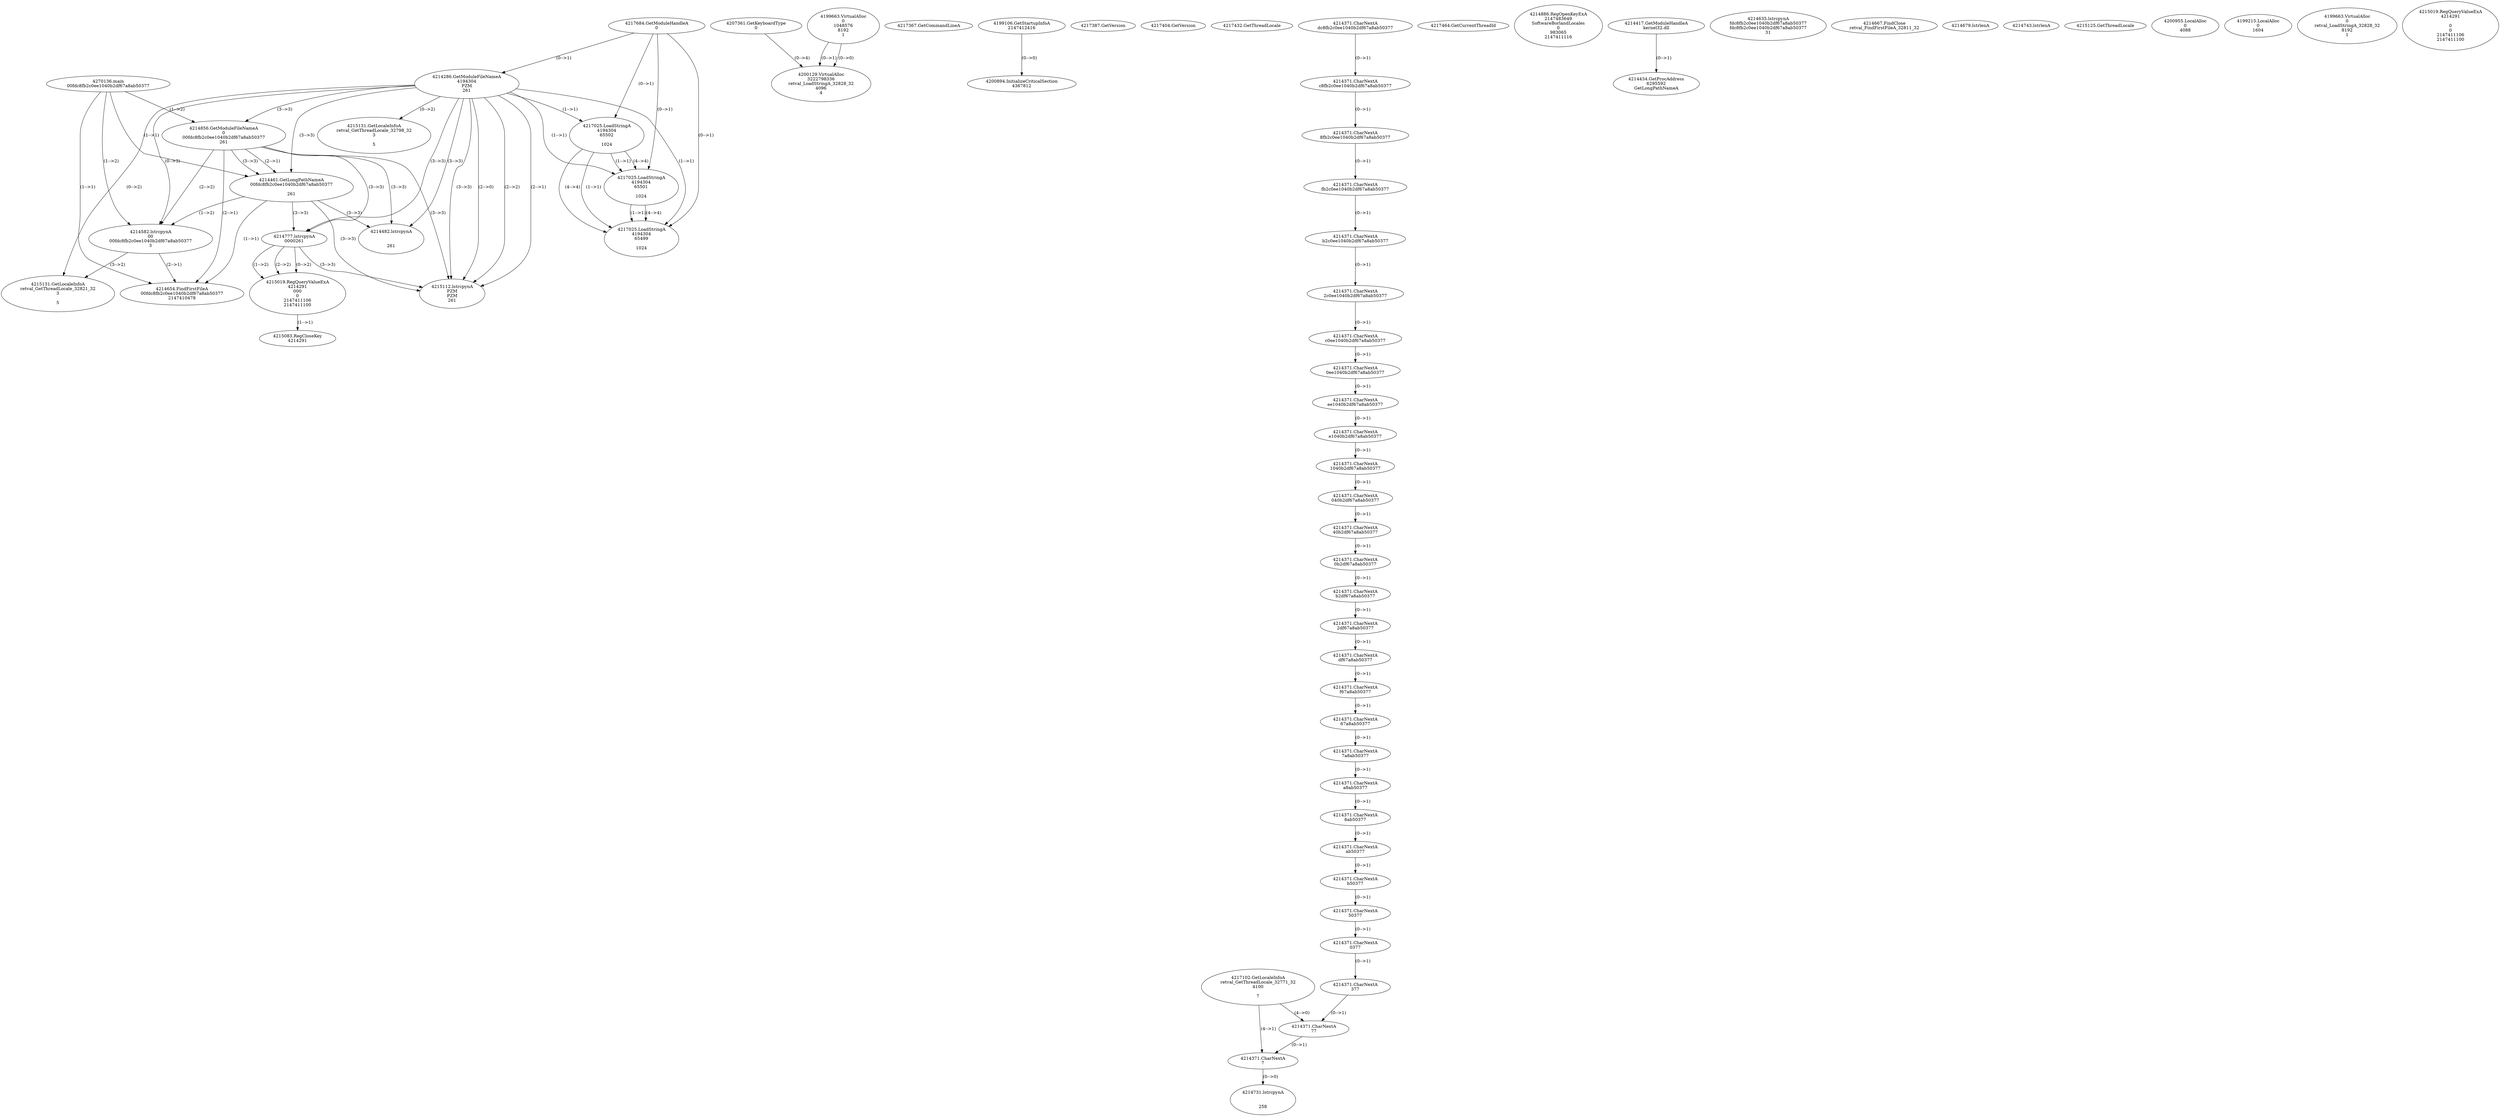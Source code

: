 // Global SCDG with merge call
digraph {
	0 [label="4270136.main
00fdc8fb2c0ee1040b2df67a8ab50377"]
	1 [label="4217684.GetModuleHandleA
0"]
	2 [label="4207361.GetKeyboardType
0"]
	3 [label="4217367.GetCommandLineA
"]
	4 [label="4199106.GetStartupInfoA
2147412416"]
	5 [label="4217387.GetVersion
"]
	6 [label="4217404.GetVersion
"]
	7 [label="4217432.GetThreadLocale
"]
	8 [label="4217102.GetLocaleInfoA
retval_GetThreadLocale_32771_32
4100

7"]
	9 [label="4217464.GetCurrentThreadId
"]
	10 [label="4214286.GetModuleFileNameA
4194304
PZM
261"]
	1 -> 10 [label="(0-->1)"]
	11 [label="4214856.GetModuleFileNameA
0
00fdc8fb2c0ee1040b2df67a8ab50377
261"]
	0 -> 11 [label="(1-->2)"]
	10 -> 11 [label="(3-->3)"]
	12 [label="4214886.RegOpenKeyExA
2147483649
Software\Borland\Locales
0
983065
2147411116"]
	13 [label="4214417.GetModuleHandleA
kernel32.dll"]
	14 [label="4214434.GetProcAddress
6295592
GetLongPathNameA"]
	13 -> 14 [label="(0-->1)"]
	15 [label="4214461.GetLongPathNameA
00fdc8fb2c0ee1040b2df67a8ab50377

261"]
	0 -> 15 [label="(1-->1)"]
	11 -> 15 [label="(2-->1)"]
	10 -> 15 [label="(3-->3)"]
	11 -> 15 [label="(3-->3)"]
	16 [label="4214582.lstrcpynA
00
00fdc8fb2c0ee1040b2df67a8ab50377
3"]
	0 -> 16 [label="(1-->2)"]
	11 -> 16 [label="(2-->2)"]
	15 -> 16 [label="(1-->2)"]
	10 -> 16 [label="(0-->3)"]
	17 [label="4214371.CharNextA
dc8fb2c0ee1040b2df67a8ab50377"]
	18 [label="4214371.CharNextA
c8fb2c0ee1040b2df67a8ab50377"]
	17 -> 18 [label="(0-->1)"]
	19 [label="4214371.CharNextA
8fb2c0ee1040b2df67a8ab50377"]
	18 -> 19 [label="(0-->1)"]
	20 [label="4214371.CharNextA
fb2c0ee1040b2df67a8ab50377"]
	19 -> 20 [label="(0-->1)"]
	21 [label="4214371.CharNextA
b2c0ee1040b2df67a8ab50377"]
	20 -> 21 [label="(0-->1)"]
	22 [label="4214371.CharNextA
2c0ee1040b2df67a8ab50377"]
	21 -> 22 [label="(0-->1)"]
	23 [label="4214371.CharNextA
c0ee1040b2df67a8ab50377"]
	22 -> 23 [label="(0-->1)"]
	24 [label="4214371.CharNextA
0ee1040b2df67a8ab50377"]
	23 -> 24 [label="(0-->1)"]
	25 [label="4214371.CharNextA
ee1040b2df67a8ab50377"]
	24 -> 25 [label="(0-->1)"]
	26 [label="4214371.CharNextA
e1040b2df67a8ab50377"]
	25 -> 26 [label="(0-->1)"]
	27 [label="4214371.CharNextA
1040b2df67a8ab50377"]
	26 -> 27 [label="(0-->1)"]
	28 [label="4214371.CharNextA
040b2df67a8ab50377"]
	27 -> 28 [label="(0-->1)"]
	29 [label="4214371.CharNextA
40b2df67a8ab50377"]
	28 -> 29 [label="(0-->1)"]
	30 [label="4214371.CharNextA
0b2df67a8ab50377"]
	29 -> 30 [label="(0-->1)"]
	31 [label="4214371.CharNextA
b2df67a8ab50377"]
	30 -> 31 [label="(0-->1)"]
	32 [label="4214371.CharNextA
2df67a8ab50377"]
	31 -> 32 [label="(0-->1)"]
	33 [label="4214371.CharNextA
df67a8ab50377"]
	32 -> 33 [label="(0-->1)"]
	34 [label="4214371.CharNextA
f67a8ab50377"]
	33 -> 34 [label="(0-->1)"]
	35 [label="4214371.CharNextA
67a8ab50377"]
	34 -> 35 [label="(0-->1)"]
	36 [label="4214371.CharNextA
7a8ab50377"]
	35 -> 36 [label="(0-->1)"]
	37 [label="4214371.CharNextA
a8ab50377"]
	36 -> 37 [label="(0-->1)"]
	38 [label="4214371.CharNextA
8ab50377"]
	37 -> 38 [label="(0-->1)"]
	39 [label="4214371.CharNextA
ab50377"]
	38 -> 39 [label="(0-->1)"]
	40 [label="4214371.CharNextA
b50377"]
	39 -> 40 [label="(0-->1)"]
	41 [label="4214371.CharNextA
50377"]
	40 -> 41 [label="(0-->1)"]
	42 [label="4214371.CharNextA
0377"]
	41 -> 42 [label="(0-->1)"]
	43 [label="4214371.CharNextA
377"]
	42 -> 43 [label="(0-->1)"]
	44 [label="4214371.CharNextA
77"]
	43 -> 44 [label="(0-->1)"]
	8 -> 44 [label="(4-->0)"]
	45 [label="4214371.CharNextA
7"]
	8 -> 45 [label="(4-->1)"]
	44 -> 45 [label="(0-->1)"]
	46 [label="4214635.lstrcpynA
fdc8fb2c0ee1040b2df67a8ab50377
fdc8fb2c0ee1040b2df67a8ab50377
31"]
	47 [label="4214654.FindFirstFileA
00fdc8fb2c0ee1040b2df67a8ab50377
2147410478"]
	0 -> 47 [label="(1-->1)"]
	11 -> 47 [label="(2-->1)"]
	15 -> 47 [label="(1-->1)"]
	16 -> 47 [label="(2-->1)"]
	48 [label="4214667.FindClose
retval_FindFirstFileA_32811_32"]
	49 [label="4214679.lstrlenA
"]
	50 [label="4214731.lstrcpynA


258"]
	45 -> 50 [label="(0-->0)"]
	51 [label="4214743.lstrlenA
"]
	52 [label="4214777.lstrcpynA
00\
00\
261"]
	10 -> 52 [label="(3-->3)"]
	11 -> 52 [label="(3-->3)"]
	15 -> 52 [label="(3-->3)"]
	53 [label="4215019.RegQueryValueExA
4214291
00\
0
0
2147411106
2147411100"]
	52 -> 53 [label="(1-->2)"]
	52 -> 53 [label="(2-->2)"]
	52 -> 53 [label="(0-->2)"]
	54 [label="4215083.RegCloseKey
4214291"]
	53 -> 54 [label="(1-->1)"]
	55 [label="4215112.lstrcpynA
PZM
PZM
261"]
	10 -> 55 [label="(2-->1)"]
	10 -> 55 [label="(2-->2)"]
	10 -> 55 [label="(3-->3)"]
	11 -> 55 [label="(3-->3)"]
	15 -> 55 [label="(3-->3)"]
	52 -> 55 [label="(3-->3)"]
	10 -> 55 [label="(2-->0)"]
	56 [label="4215125.GetThreadLocale
"]
	57 [label="4215131.GetLocaleInfoA
retval_GetThreadLocale_32821_32
3

5"]
	10 -> 57 [label="(0-->2)"]
	16 -> 57 [label="(3-->2)"]
	58 [label="4217025.LoadStringA
4194304
65502

1024"]
	1 -> 58 [label="(0-->1)"]
	10 -> 58 [label="(1-->1)"]
	59 [label="4217025.LoadStringA
4194304
65501

1024"]
	1 -> 59 [label="(0-->1)"]
	10 -> 59 [label="(1-->1)"]
	58 -> 59 [label="(1-->1)"]
	58 -> 59 [label="(4-->4)"]
	60 [label="4217025.LoadStringA
4194304
65499

1024"]
	1 -> 60 [label="(0-->1)"]
	10 -> 60 [label="(1-->1)"]
	58 -> 60 [label="(1-->1)"]
	59 -> 60 [label="(1-->1)"]
	58 -> 60 [label="(4-->4)"]
	59 -> 60 [label="(4-->4)"]
	61 [label="4200894.InitializeCriticalSection
4367812"]
	4 -> 61 [label="(0-->0)"]
	62 [label="4200955.LocalAlloc
0
4088"]
	63 [label="4199663.VirtualAlloc
0
1048576
8192
1"]
	64 [label="4199215.LocalAlloc
0
1604"]
	65 [label="4200129.VirtualAlloc
3222798336
retval_LoadStringA_32828_32
4096
4"]
	63 -> 65 [label="(0-->1)"]
	2 -> 65 [label="(0-->4)"]
	63 -> 65 [label="(0-->0)"]
	66 [label="4199663.VirtualAlloc
0
retval_LoadStringA_32828_32
8192
1"]
	67 [label="4214482.lstrcpynA


261"]
	10 -> 67 [label="(3-->3)"]
	11 -> 67 [label="(3-->3)"]
	15 -> 67 [label="(3-->3)"]
	68 [label="4215019.RegQueryValueExA
4214291

0
0
2147411106
2147411100"]
	69 [label="4215131.GetLocaleInfoA
retval_GetThreadLocale_32798_32
3

5"]
	10 -> 69 [label="(0-->2)"]
}
